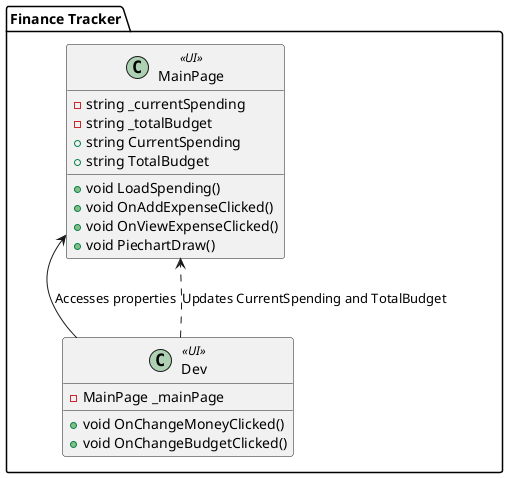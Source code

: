 ﻿@startuml
@startuml
skinparam maxWidth 2000

package "Finance Tracker" {
        class MainPage <<UI>> {
            - string _currentSpending
            - string _totalBudget
            + string CurrentSpending
            + string TotalBudget
            + void LoadSpending()
            + void OnAddExpenseClicked()
            + void OnViewExpenseClicked()
            + void PiechartDraw()
        }

        class Dev <<UI>> {
            - MainPage _mainPage
            + void OnChangeMoneyClicked()
            + void OnChangeBudgetClicked()
        }
    MainPage <-- Dev : Accesses properties
    Dev ..> MainPage : Updates CurrentSpending and TotalBudget
}

@enduml